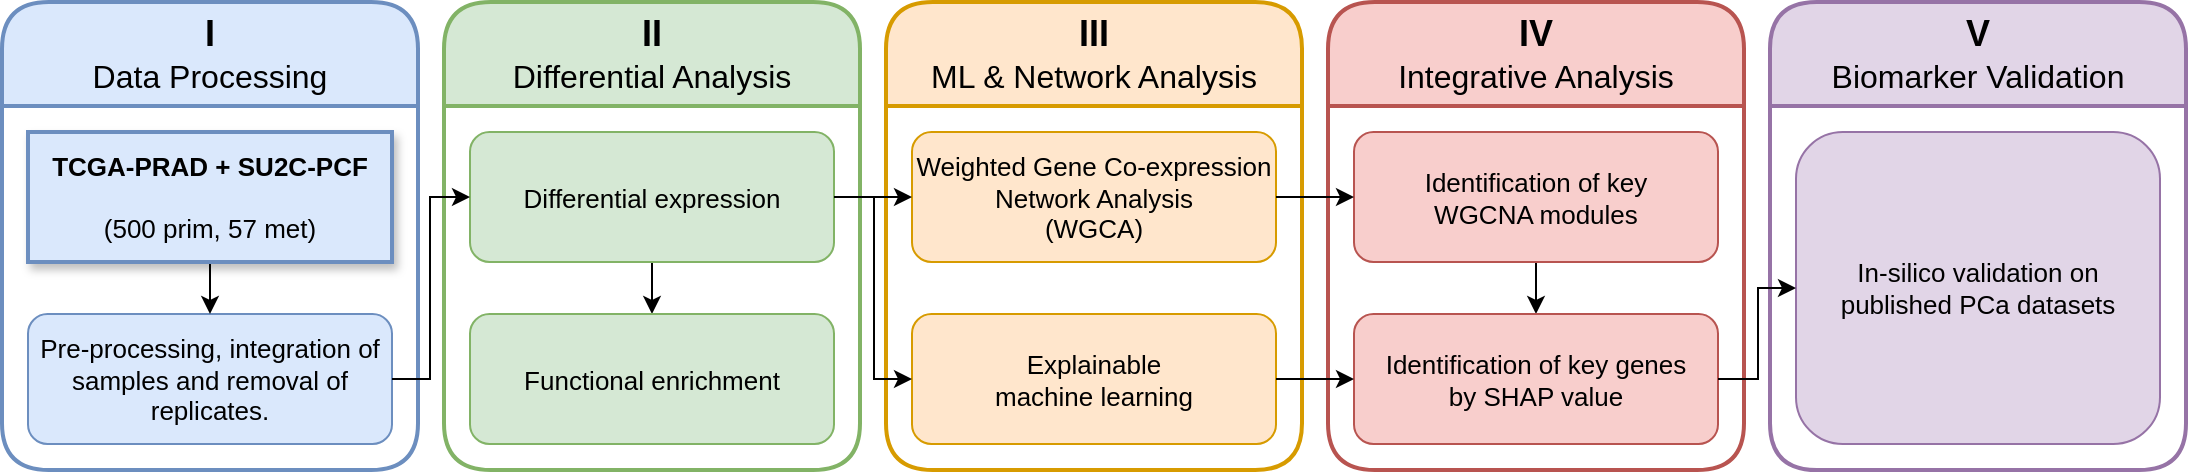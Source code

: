 <mxfile scale="5" border="0">
    <diagram name="Page-1" id="01cco4ndJcUQCTYk437v">
        <mxGraphModel dx="719" dy="358" grid="1" gridSize="13" guides="1" tooltips="1" connect="1" arrows="1" fold="1" page="1" pageScale="1" pageWidth="1169" pageHeight="827" math="0" shadow="0">
            <root>
                <mxCell id="0"/>
                <mxCell id="1" parent="0"/>
                <mxCell id="CX0fh3aHdGGXFl5mxuPn-5" value="&lt;div style=&quot;font-size: 13px;&quot;&gt;&lt;font style=&quot;font-size: 18px;&quot;&gt;I&lt;/font&gt;&lt;/div&gt;&lt;div style=&quot;font-size: 1px;&quot;&gt;&lt;br&gt;&lt;/div&gt;&lt;div style=&quot;font-size: 16px;&quot;&gt;&lt;span style=&quot;font-weight: normal;&quot;&gt;Data Processing&lt;/span&gt;&lt;br&gt;&lt;/div&gt;" style="swimlane;whiteSpace=wrap;html=1;rounded=1;startSize=52;fillColor=#dae8fc;strokeColor=#6c8ebf;strokeWidth=2;shadow=0;glass=0;" parent="1" vertex="1">
                    <mxGeometry x="13" y="52" width="208" height="234" as="geometry"/>
                </mxCell>
                <mxCell id="CX0fh3aHdGGXFl5mxuPn-11" value="&lt;div style=&quot;font-size: 13px;&quot;&gt;Pre-processing, integration of samples and removal of replicates.&lt;br style=&quot;font-size: 13px;&quot;&gt;&lt;/div&gt;" style="rounded=1;whiteSpace=wrap;html=1;fillColor=#dae8fc;strokeColor=#6c8ebf;fontSize=13;" parent="CX0fh3aHdGGXFl5mxuPn-5" vertex="1">
                    <mxGeometry x="13" y="156" width="182" height="65" as="geometry"/>
                </mxCell>
                <mxCell id="CX0fh3aHdGGXFl5mxuPn-20" value="" style="edgeStyle=orthogonalEdgeStyle;rounded=0;orthogonalLoop=1;jettySize=auto;html=1;" parent="CX0fh3aHdGGXFl5mxuPn-5" source="CX0fh3aHdGGXFl5mxuPn-10" target="CX0fh3aHdGGXFl5mxuPn-11" edge="1">
                    <mxGeometry relative="1" as="geometry"/>
                </mxCell>
                <mxCell id="CX0fh3aHdGGXFl5mxuPn-10" value="&lt;div style=&quot;font-size: 13px;&quot;&gt;&lt;b style=&quot;font-size: 13px;&quot;&gt;TCGA-PRAD + SU2C-PCF&lt;/b&gt;&lt;/div&gt;&lt;div style=&quot;font-size: 13px;&quot;&gt;&lt;b style=&quot;font-size: 13px;&quot;&gt;&lt;br style=&quot;font-size: 13px;&quot;&gt;&lt;/b&gt;&lt;/div&gt;&lt;div style=&quot;font-size: 13px;&quot;&gt;(500 prim, 57 met)&lt;br style=&quot;font-size: 13px;&quot;&gt;&lt;/div&gt;" style="rounded=0;whiteSpace=wrap;html=1;shadow=1;strokeWidth=2;fillColor=#dae8fc;strokeColor=#6c8ebf;fontSize=13;" parent="CX0fh3aHdGGXFl5mxuPn-5" vertex="1">
                    <mxGeometry x="13" y="65" width="182" height="65" as="geometry"/>
                </mxCell>
                <mxCell id="CX0fh3aHdGGXFl5mxuPn-6" value="&lt;div style=&quot;font-size: 13px;&quot;&gt;&lt;font style=&quot;font-size: 18px;&quot;&gt;II&lt;/font&gt;&lt;/div&gt;&lt;div style=&quot;font-size: 1px;&quot;&gt;&lt;br&gt;&lt;/div&gt;&lt;div style=&quot;font-size: 16px;&quot;&gt;&lt;span style=&quot;font-weight: normal;&quot;&gt;Differential Analysis&lt;/span&gt;&lt;br&gt;&lt;/div&gt;" style="swimlane;whiteSpace=wrap;html=1;rounded=1;startSize=52;fillColor=#d5e8d4;strokeColor=#82b366;strokeWidth=2;shadow=0;glass=0;" parent="1" vertex="1">
                    <mxGeometry x="234" y="52" width="208" height="234" as="geometry"/>
                </mxCell>
                <mxCell id="CX0fh3aHdGGXFl5mxuPn-22" value="" style="edgeStyle=orthogonalEdgeStyle;rounded=0;orthogonalLoop=1;jettySize=auto;html=1;" parent="CX0fh3aHdGGXFl5mxuPn-6" source="CX0fh3aHdGGXFl5mxuPn-12" target="CX0fh3aHdGGXFl5mxuPn-13" edge="1">
                    <mxGeometry relative="1" as="geometry"/>
                </mxCell>
                <mxCell id="CX0fh3aHdGGXFl5mxuPn-12" value="&lt;div style=&quot;font-size: 13px;&quot;&gt;Differential expression&lt;/div&gt;" style="rounded=1;whiteSpace=wrap;html=1;fillColor=#d5e8d4;strokeColor=#82b366;fontSize=13;" parent="CX0fh3aHdGGXFl5mxuPn-6" vertex="1">
                    <mxGeometry x="13" y="65" width="182" height="65" as="geometry"/>
                </mxCell>
                <mxCell id="CX0fh3aHdGGXFl5mxuPn-13" value="&lt;div style=&quot;font-size: 13px;&quot;&gt;Functional enrichment&lt;/div&gt;" style="rounded=1;whiteSpace=wrap;html=1;fillColor=#d5e8d4;strokeColor=#82b366;fontSize=13;" parent="CX0fh3aHdGGXFl5mxuPn-6" vertex="1">
                    <mxGeometry x="13" y="156" width="182" height="65" as="geometry"/>
                </mxCell>
                <mxCell id="CX0fh3aHdGGXFl5mxuPn-7" value="&lt;div style=&quot;font-size: 13px;&quot;&gt;&lt;font style=&quot;font-size: 18px;&quot;&gt;III&lt;/font&gt;&lt;/div&gt;&lt;div style=&quot;font-size: 1px;&quot;&gt;&lt;br&gt;&lt;/div&gt;&lt;div style=&quot;font-size: 16px;&quot;&gt;&lt;span style=&quot;font-weight: normal;&quot;&gt;ML &amp;amp; Network Analysis&lt;/span&gt;&lt;br&gt;&lt;/div&gt;" style="swimlane;whiteSpace=wrap;html=1;rounded=1;startSize=52;fillColor=#ffe6cc;strokeColor=#d79b00;strokeWidth=2;shadow=0;glass=0;" parent="1" vertex="1">
                    <mxGeometry x="455" y="52" width="208" height="234" as="geometry"/>
                </mxCell>
                <mxCell id="CX0fh3aHdGGXFl5mxuPn-14" value="&lt;div style=&quot;border-color: var(--border-color);&quot;&gt;Weighted Gene Co-expression Network Analysis&lt;/div&gt;&lt;div&gt;&lt;span style=&quot;background-color: initial;&quot;&gt;(WGCA)&lt;/span&gt;&lt;/div&gt;" style="rounded=1;whiteSpace=wrap;html=1;fillColor=#ffe6cc;strokeColor=#d79b00;fontSize=13;" parent="CX0fh3aHdGGXFl5mxuPn-7" vertex="1">
                    <mxGeometry x="13" y="65" width="182" height="65" as="geometry"/>
                </mxCell>
                <mxCell id="CX0fh3aHdGGXFl5mxuPn-15" value="&lt;div style=&quot;border-color: var(--border-color);&quot;&gt;Explainable&lt;/div&gt;&lt;div style=&quot;border-color: var(--border-color);&quot;&gt;machine learning&lt;/div&gt;" style="rounded=1;whiteSpace=wrap;html=1;fillColor=#ffe6cc;strokeColor=#d79b00;fontSize=13;" parent="CX0fh3aHdGGXFl5mxuPn-7" vertex="1">
                    <mxGeometry x="13" y="156" width="182" height="65" as="geometry"/>
                </mxCell>
                <mxCell id="CX0fh3aHdGGXFl5mxuPn-8" value="&lt;div style=&quot;font-size: 13px;&quot;&gt;&lt;font style=&quot;font-size: 18px;&quot;&gt;IV&lt;/font&gt;&lt;/div&gt;&lt;div style=&quot;font-size: 1px;&quot;&gt;&lt;br&gt;&lt;/div&gt;&lt;div style=&quot;font-size: 16px;&quot;&gt;&lt;span style=&quot;font-weight: normal;&quot;&gt;Integrative Analysis&lt;/span&gt;&lt;br&gt;&lt;/div&gt;" style="swimlane;whiteSpace=wrap;html=1;rounded=1;startSize=52;fillColor=#f8cecc;strokeColor=#b85450;strokeWidth=2;shadow=0;glass=0;" parent="1" vertex="1">
                    <mxGeometry x="676" y="52" width="208" height="234" as="geometry"/>
                </mxCell>
                <mxCell id="CX0fh3aHdGGXFl5mxuPn-26" value="" style="edgeStyle=orthogonalEdgeStyle;rounded=0;orthogonalLoop=1;jettySize=auto;html=1;" parent="CX0fh3aHdGGXFl5mxuPn-8" source="CX0fh3aHdGGXFl5mxuPn-16" target="CX0fh3aHdGGXFl5mxuPn-17" edge="1">
                    <mxGeometry relative="1" as="geometry"/>
                </mxCell>
                <mxCell id="CX0fh3aHdGGXFl5mxuPn-16" value="&lt;div style=&quot;font-size: 13px;&quot;&gt;Identification of k&lt;span style=&quot;background-color: initial;&quot;&gt;ey&lt;/span&gt;&lt;/div&gt;&lt;div style=&quot;font-size: 13px;&quot;&gt;&lt;span style=&quot;background-color: initial;&quot;&gt;WGCNA modules&lt;/span&gt;&lt;/div&gt;" style="rounded=1;whiteSpace=wrap;html=1;fillColor=#f8cecc;strokeColor=#b85450;fontSize=13;" parent="CX0fh3aHdGGXFl5mxuPn-8" vertex="1">
                    <mxGeometry x="13" y="65" width="182" height="65" as="geometry"/>
                </mxCell>
                <mxCell id="CX0fh3aHdGGXFl5mxuPn-17" value="&lt;div style=&quot;font-size: 13px;&quot;&gt;Identification of key genes&lt;/div&gt;&lt;div style=&quot;font-size: 13px;&quot;&gt;by SHAP value&lt;br style=&quot;font-size: 13px;&quot;&gt;&lt;/div&gt;" style="rounded=1;whiteSpace=wrap;html=1;fillColor=#f8cecc;strokeColor=#b85450;fontSize=13;" parent="CX0fh3aHdGGXFl5mxuPn-8" vertex="1">
                    <mxGeometry x="13" y="156" width="182" height="65" as="geometry"/>
                </mxCell>
                <mxCell id="CX0fh3aHdGGXFl5mxuPn-9" value="&lt;font style=&quot;font-size: 18px;&quot;&gt;V&lt;/font&gt;&lt;br&gt;&lt;div style=&quot;font-size: 1px;&quot;&gt;&lt;br&gt;&lt;/div&gt;&lt;div style=&quot;font-size: 16px;&quot;&gt;&lt;span style=&quot;font-weight: normal;&quot;&gt;Biomarker Validation&lt;/span&gt;&lt;br&gt;&lt;/div&gt;" style="swimlane;whiteSpace=wrap;html=1;rounded=1;startSize=52;fillColor=#e1d5e7;strokeColor=#9673a6;strokeWidth=2;shadow=0;glass=0;" parent="1" vertex="1">
                    <mxGeometry x="897" y="52" width="208" height="234" as="geometry"/>
                </mxCell>
                <mxCell id="CX0fh3aHdGGXFl5mxuPn-18" value="&lt;div style=&quot;font-size: 13px;&quot;&gt;In-silico validation on&lt;/div&gt;&lt;div style=&quot;font-size: 13px;&quot;&gt;published PCa datasets&lt;br style=&quot;font-size: 13px;&quot;&gt;&lt;/div&gt;" style="rounded=1;whiteSpace=wrap;html=1;fillColor=#e1d5e7;strokeColor=#9673a6;fontSize=13;" parent="CX0fh3aHdGGXFl5mxuPn-9" vertex="1">
                    <mxGeometry x="13" y="65" width="182" height="156" as="geometry"/>
                </mxCell>
                <mxCell id="CX0fh3aHdGGXFl5mxuPn-21" value="" style="edgeStyle=orthogonalEdgeStyle;rounded=0;orthogonalLoop=1;jettySize=auto;html=1;entryX=0;entryY=0.5;entryDx=0;entryDy=0;" parent="1" source="CX0fh3aHdGGXFl5mxuPn-11" target="CX0fh3aHdGGXFl5mxuPn-12" edge="1">
                    <mxGeometry relative="1" as="geometry">
                        <Array as="points">
                            <mxPoint x="227" y="241"/>
                            <mxPoint x="227" y="150"/>
                        </Array>
                    </mxGeometry>
                </mxCell>
                <mxCell id="CX0fh3aHdGGXFl5mxuPn-23" value="" style="edgeStyle=orthogonalEdgeStyle;rounded=0;orthogonalLoop=1;jettySize=auto;html=1;" parent="1" source="CX0fh3aHdGGXFl5mxuPn-12" target="CX0fh3aHdGGXFl5mxuPn-14" edge="1">
                    <mxGeometry relative="1" as="geometry"/>
                </mxCell>
                <mxCell id="CX0fh3aHdGGXFl5mxuPn-25" value="" style="edgeStyle=orthogonalEdgeStyle;rounded=0;orthogonalLoop=1;jettySize=auto;html=1;entryX=0;entryY=0.5;entryDx=0;entryDy=0;exitX=1;exitY=0.5;exitDx=0;exitDy=0;" parent="1" source="CX0fh3aHdGGXFl5mxuPn-14" target="CX0fh3aHdGGXFl5mxuPn-16" edge="1">
                    <mxGeometry relative="1" as="geometry"/>
                </mxCell>
                <mxCell id="CX0fh3aHdGGXFl5mxuPn-27" value="" style="edgeStyle=orthogonalEdgeStyle;rounded=0;orthogonalLoop=1;jettySize=auto;html=1;entryX=0;entryY=0.5;entryDx=0;entryDy=0;" parent="1" source="CX0fh3aHdGGXFl5mxuPn-17" target="CX0fh3aHdGGXFl5mxuPn-18" edge="1">
                    <mxGeometry relative="1" as="geometry"/>
                </mxCell>
                <mxCell id="2" value="" style="edgeStyle=orthogonalEdgeStyle;rounded=0;orthogonalLoop=1;jettySize=auto;html=1;entryX=0;entryY=0.5;entryDx=0;entryDy=0;exitX=1;exitY=0.5;exitDx=0;exitDy=0;" edge="1" parent="1" source="CX0fh3aHdGGXFl5mxuPn-12" target="CX0fh3aHdGGXFl5mxuPn-15">
                    <mxGeometry relative="1" as="geometry">
                        <mxPoint x="442" y="162.517" as="sourcePoint"/>
                        <mxPoint x="481" y="162.517" as="targetPoint"/>
                        <Array as="points">
                            <mxPoint x="449" y="150"/>
                            <mxPoint x="449" y="241"/>
                        </Array>
                    </mxGeometry>
                </mxCell>
                <mxCell id="3" value="" style="edgeStyle=none;html=1;" edge="1" parent="1" source="CX0fh3aHdGGXFl5mxuPn-15" target="CX0fh3aHdGGXFl5mxuPn-17">
                    <mxGeometry relative="1" as="geometry"/>
                </mxCell>
            </root>
        </mxGraphModel>
    </diagram>
</mxfile>